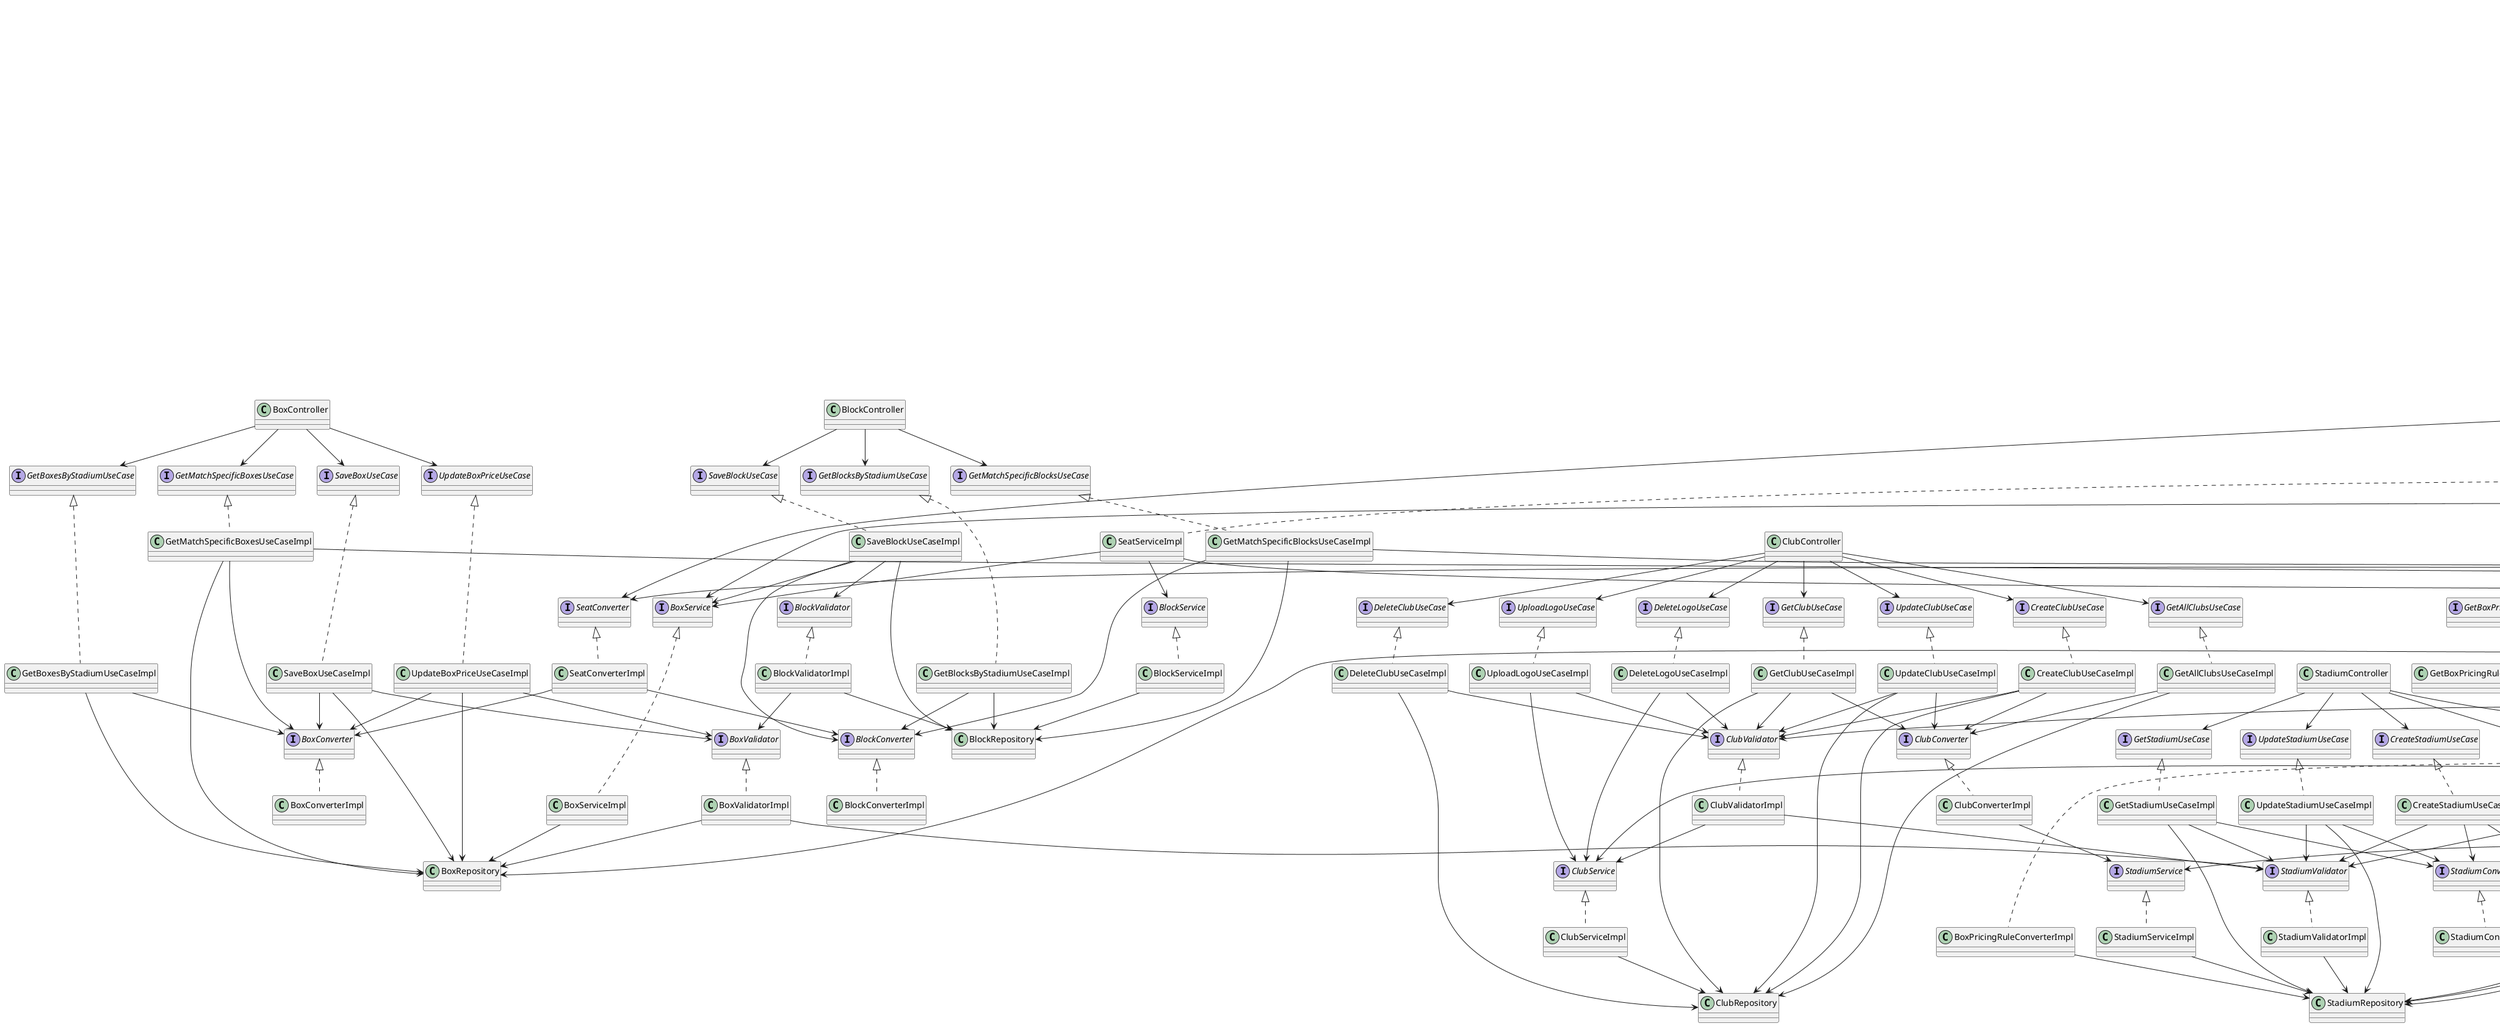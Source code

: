 @startuml
'https://plantuml.com/class-diagram

class DiagramGeneratorRunner

interface TicketValidationService

class SaveBoxUseCaseImpl

class UpdateClubUseCaseImpl

interface TicketCreationService

class CompetitionConverterImpl

class BlockConverterImpl

class Seat

class TicketDTO

class MatchServiceImpl

interface DeleteTicketUseCase

interface UpdateClubUseCase

interface DeleteStadiumUseCase

interface GetBoxPricingRuleUseCase

interface GetAllTicketsUserUseCase

interface CreateUserUseCase

class CreateUserUseCaseImpl

interface MatchService

class ClubController

interface ClubService

interface GetCompetitionUseCase

class RegisterUserUseCaseImpl

class BoxValidatorImpl

class ApplyPricingRulesUseCaseImpl

interface CompetitionConverter

interface CreateMatchUseCase

interface GetAllStadiumsUseCase

interface UserConverterI

interface MatchUpdateService

class StadiumServiceImpl

class ClubConverterImpl

class DeleteClubUseCaseImpl

class Role

class BoxController

class WebSocketController

class UpdateStadiumUseCaseImpl

interface StripeServiceI

class UserController

class UpdateBoxPricingRuleUseCaseImpl

class CreateMatchUseCaseImpl

class Block

class BoxPricingRuleValidatorImpl

class StadiumConverterImpl

interface GetTicketSalesStatisticsUseCase

interface DeleteUserUseCase

class AuthController

interface ApplyPricingRulesUseCase

interface UpdateMatchUseCase

class CompetitionValidatorImpl

interface ClubValidator

interface BlockService

interface CreateTicketUseCase

interface CreateClubUseCase

class MatchDTO

interface RegisterUserUseCase

class GetCompetitionUseCaseImpl

class DeleteUserUseCaseImpl

interface ClubConverter

class DeleteLogoUseCaseImpl

class Ticket

interface GetTicketUseCase

class UpdateTicketUseCaseImpl

interface CompetitionService

class TicketValidationServiceImpl

class BoxDTO

class TicketCreationServiceImpl

class GetMatchSpecificBlocksUseCaseImpl

class GetTicketSalesStatisticsUseCaseImpl

class GetAllStadiumsUseCaseImpl

interface GetSeatAvailabilityUseCase

class GetBlocksByStadiumUseCaseImpl

class BoxPricingRuleController

interface BoxPricingRuleValidator

class DeleteMatchUseCaseImpl

class TicketController

class BoxConverterImpl

class CompetitionControllerAdvice

class SeatConverterImpl

class TicketStatisticsController

class ClubServiceImpl

class CreateBoxPricingRuleUseCaseImpl

class CreateTicketUseCaseImpl

class GetBoxesByStadiumUseCaseImpl

class Club

class ClubValidatorImpl

class GetClubUseCaseImpl

class LoginUseCaseImpl

class UpdateBoxPriceUseCaseImpl

class SeatSelectionMessage

class UpdateMatchSpecificPriceUseCaseImpl

interface BoxService

class GetAllMatchesUseCaseImpl

interface CreateStadiumUseCase

interface StadiumValidator

class GetMatchUseCaseImpl

interface SeatConverter

class GetAllClubsUseCaseImpl

interface BlockConverter

interface BoxPricingRuleConverter

class CreateClubUseCaseImpl

class UpdateMatchUseCaseImpl

class BlockDTO

interface UpdateStadiumUseCase

interface LoginUseCase

interface GetAllUsersUseCase

interface CreateCompetitionUseCase

class BoxPricingRule

interface GetMatchSpecificBoxesUseCase

class DeleteBoxPricingRuleUseCaseImpl

class UserValidatorImpl

interface MatchValidator

class UserServiceImpl

interface GetMatchSpecificBlocksUseCase

interface GetBoxesByStadiumUseCase

class EmailService

interface GetClubUseCase

interface UpdateMatchSpecificPriceUseCase

class CompetitionController

class Match

class CompetitionServiceImpl

interface UpdateCompetitionUseCase

class SelectedSeatDTO

class UploadLogoUseCaseImpl

interface GetMatchUseCase

interface UpdateUserUseCase

class MatchUpdateServiceImpl

class DeleteTicketUseCaseImpl

class GetStadiumUseCaseImpl

class StadiumValidatorImpl

class GetBoxPricingRuleUseCaseImpl

class GetAllCompetitionsUseCaseImpl

class BlockServiceImpl

interface DeleteMatchUseCase

interface GetStadiumUseCase

class GetMatchSpecificBoxesUseCaseImpl

class CreateCompetitionUseCaseImpl

class GetAllTicketsUserUseCaseImpl

class GetSeatAvailabilityUseCaseImpl

interface StadiumConverter

class UserDTO

class MatchValidatorImpl

class SeatServiceImpl

interface BoxConverter

class UpdateCompetitionUseCaseImpl

class SeatDTO

class DeleteCompetitionUseCaseImpl

interface DeleteCompetitionUseCase

interface SaveBlockUseCase

interface GetBlocksByStadiumUseCase

class CreateStadiumUseCaseImpl

class UserConverter

class MockEmailService

class StripeService

class TicketMapperImpl

interface UpdateBoxPriceUseCase

class MatchController

interface DeleteClubUseCase

class GetAllUsersUseCaseImpl

class BlockController

interface BoxValidator

class GetUserUseCaseImpl

interface StadiumService

class StadiumController

interface UpdateBoxPricingRuleUseCase

class SaveBlockUseCaseImpl

interface DeleteLogoUseCase

interface TicketMapper

class PaymentController

interface UploadLogoUseCase

class GetBoxPricingRulesForStadiumUseCaseImpl

interface CreateBoxPricingRuleUseCase

class TicketSalesStatistics

interface BlockValidator

interface GetAllClubsUseCase

class MatchConverterImpl

class DeleteStadiumUseCaseImpl

class BoxServiceImpl

interface SelectedSeatsService

interface MatchConverter

interface GetAllMatchesUseCase

interface GetUserUseCase

class SelectedSeatsServiceImpl

interface SeatService

class Competition

interface UpdateTicketUseCase

interface EmailServiceI

interface UserValidator

interface GetAllCompetitionsUseCase

class MockStripeService

interface SaveBoxUseCase

class GetTicketUseCaseImpl

class UpdateUserUseCaseImpl

interface CompetitionValidator

class User

interface UserService

interface GetBoxPricingRulesForStadiumUseCase

class Box

interface DeleteBoxPricingRuleUseCase

class BlockValidatorImpl

class BoxPricingRuleConverterImpl

class Stadium

class ClassDiagramGenerator

CommandLineRunner <|.. DiagramGeneratorRunner
SaveBoxUseCase <|.. SaveBoxUseCaseImpl
SaveBoxUseCaseImpl --> BoxRepository
SaveBoxUseCaseImpl --> BoxConverter
SaveBoxUseCaseImpl --> BoxValidator
UpdateClubUseCase <|.. UpdateClubUseCaseImpl
UpdateClubUseCaseImpl --> ClubRepository
UpdateClubUseCaseImpl --> ClubConverter
UpdateClubUseCaseImpl --> ClubValidator
CompetitionConverter <|.. CompetitionConverterImpl
BlockConverter <|.. BlockConverterImpl
TicketDTO --> UserDTO
TicketDTO --> MatchDTO
MatchService <|.. MatchServiceImpl
MatchServiceImpl --> MatchRepository
CreateUserUseCase <|.. CreateUserUseCaseImpl
CreateUserUseCaseImpl --> UserService
CreateUserUseCaseImpl --> UserValidator
CreateUserUseCaseImpl --> UserConverter
ClubController --> CreateClubUseCase
ClubController --> GetAllClubsUseCase
ClubController --> GetClubUseCase
ClubController --> UpdateClubUseCase
ClubController --> DeleteClubUseCase
ClubController --> UploadLogoUseCase
ClubController --> DeleteLogoUseCase
RegisterUserUseCase <|.. RegisterUserUseCaseImpl
RegisterUserUseCaseImpl --> UserService
RegisterUserUseCaseImpl --> UserValidator
RegisterUserUseCaseImpl --> UserConverter
BoxValidator <|.. BoxValidatorImpl
BoxValidatorImpl --> BoxRepository
BoxValidatorImpl --> StadiumValidator
ApplyPricingRulesUseCase <|.. ApplyPricingRulesUseCaseImpl
ApplyPricingRulesUseCaseImpl --> BoxPricingRuleRepository
ApplyPricingRulesUseCaseImpl --> UpdateMatchSpecificPriceUseCase
ApplyPricingRulesUseCaseImpl --> MatchService
ApplyPricingRulesUseCaseImpl --> BoxService
StadiumService <|.. StadiumServiceImpl
StadiumServiceImpl --> StadiumRepository
ClubConverter <|.. ClubConverterImpl
ClubConverterImpl --> StadiumService
DeleteClubUseCase <|.. DeleteClubUseCaseImpl
DeleteClubUseCaseImpl --> ClubRepository
DeleteClubUseCaseImpl --> ClubValidator
Enum <|-- Role
Role --> Role
Role --> Role
BoxController --> GetBoxesByStadiumUseCase
BoxController --> SaveBoxUseCase
BoxController --> UpdateBoxPriceUseCase
BoxController --> GetMatchSpecificBoxesUseCase
WebSocketController --> SelectedSeatsService
UpdateStadiumUseCase <|.. UpdateStadiumUseCaseImpl
UpdateStadiumUseCaseImpl --> StadiumRepository
UpdateStadiumUseCaseImpl --> StadiumValidator
UpdateStadiumUseCaseImpl --> StadiumConverter
UserController --> GetUserUseCase
UserController --> GetAllUsersUseCase
UserController --> DeleteUserUseCase
UserController --> CreateUserUseCase
UserController --> UpdateUserUseCase
UserController --> RegisterUserUseCase
UpdateBoxPricingRuleUseCase <|.. UpdateBoxPricingRuleUseCaseImpl
UpdateBoxPricingRuleUseCaseImpl --> BoxPricingRuleRepository
UpdateBoxPricingRuleUseCaseImpl --> BoxPricingRuleConverter
UpdateBoxPricingRuleUseCaseImpl --> BoxPricingRuleValidator
CreateMatchUseCase <|.. CreateMatchUseCaseImpl
CreateMatchUseCaseImpl --> MatchRepository
CreateMatchUseCaseImpl --> SeatRepository
CreateMatchUseCaseImpl --> MatchValidator
CreateMatchUseCaseImpl --> MatchConverter
BoxPricingRuleValidator <|.. BoxPricingRuleValidatorImpl
BoxPricingRuleValidatorImpl --> BoxPricingRuleRepository
BoxPricingRuleValidatorImpl --> StadiumService
StadiumConverter <|.. StadiumConverterImpl
AuthController --> LoginUseCase
AuthController --> JwtUtils
CompetitionValidator <|.. CompetitionValidatorImpl
CompetitionValidatorImpl --> CompetitionRepository
MatchDTO --> ClubEntity
MatchDTO --> ClubEntity
MatchDTO --> CompetitionEntity
GetCompetitionUseCase <|.. GetCompetitionUseCaseImpl
GetCompetitionUseCaseImpl --> CompetitionRepository
GetCompetitionUseCaseImpl --> CompetitionConverter
GetCompetitionUseCaseImpl --> CompetitionValidator
DeleteUserUseCase <|.. DeleteUserUseCaseImpl
DeleteUserUseCaseImpl --> UserRepository
DeleteLogoUseCase <|.. DeleteLogoUseCaseImpl
DeleteLogoUseCaseImpl --> ClubService
DeleteLogoUseCaseImpl --> ClubValidator
Ticket --> UserEntity
Ticket --> MatchEntity
UpdateTicketUseCase <|.. UpdateTicketUseCaseImpl
UpdateTicketUseCaseImpl --> TicketRepository
UpdateTicketUseCaseImpl --> TicketValidationService
UpdateTicketUseCaseImpl --> TicketMapper
UpdateTicketUseCaseImpl --> MatchUpdateService
TicketValidationService <|.. TicketValidationServiceImpl
TicketValidationServiceImpl --> UserValidator
TicketValidationServiceImpl --> MatchValidator
TicketValidationServiceImpl --> TicketRepository
TicketValidationServiceImpl --> MatchService
TicketCreationService <|.. TicketCreationServiceImpl
TicketCreationServiceImpl --> UserService
TicketCreationServiceImpl --> MatchService
TicketCreationServiceImpl --> TicketRepository
TicketCreationServiceImpl --> TicketMapper
GetMatchSpecificBlocksUseCase <|.. GetMatchSpecificBlocksUseCaseImpl
GetMatchSpecificBlocksUseCaseImpl --> BlockRepository
GetMatchSpecificBlocksUseCaseImpl --> BlockConverter
GetMatchSpecificBlocksUseCaseImpl --> MatchService
GetTicketSalesStatisticsUseCase <|.. GetTicketSalesStatisticsUseCaseImpl
GetTicketSalesStatisticsUseCaseImpl --> TicketRepository
GetAllStadiumsUseCase <|.. GetAllStadiumsUseCaseImpl
GetAllStadiumsUseCaseImpl --> StadiumRepository
GetAllStadiumsUseCaseImpl --> StadiumConverter
GetBlocksByStadiumUseCase <|.. GetBlocksByStadiumUseCaseImpl
GetBlocksByStadiumUseCaseImpl --> BlockRepository
GetBlocksByStadiumUseCaseImpl --> BlockConverter
BoxPricingRuleController --> CreateBoxPricingRuleUseCase
BoxPricingRuleController --> GetBoxPricingRulesForStadiumUseCase
BoxPricingRuleController --> DeleteBoxPricingRuleUseCase
BoxPricingRuleController --> GetBoxPricingRuleUseCase
BoxPricingRuleController --> UpdateBoxPricingRuleUseCase
DeleteMatchUseCase <|.. DeleteMatchUseCaseImpl
DeleteMatchUseCaseImpl --> MatchRepository
DeleteMatchUseCaseImpl --> MatchValidator
TicketController --> CreateTicketUseCase
TicketController --> GetTicketUseCase
TicketController --> UpdateTicketUseCase
TicketController --> DeleteTicketUseCase
TicketController --> GetAllTicketsUserUseCase
BoxConverter <|.. BoxConverterImpl
SeatConverter <|.. SeatConverterImpl
SeatConverterImpl --> BlockConverter
SeatConverterImpl --> BoxConverter
TicketStatisticsController --> GetTicketSalesStatisticsUseCase
ClubService <|.. ClubServiceImpl
ClubServiceImpl --> ClubRepository
CreateBoxPricingRuleUseCase <|.. CreateBoxPricingRuleUseCaseImpl
CreateBoxPricingRuleUseCaseImpl --> BoxPricingRuleRepository
CreateBoxPricingRuleUseCaseImpl --> BoxPricingRuleConverter
CreateBoxPricingRuleUseCaseImpl --> BoxPricingRuleValidator
CreateTicketUseCase <|.. CreateTicketUseCaseImpl
CreateTicketUseCaseImpl --> TicketValidationService
CreateTicketUseCaseImpl --> TicketCreationService
CreateTicketUseCaseImpl --> MatchUpdateService
CreateTicketUseCaseImpl --> ApplyPricingRulesUseCase
CreateTicketUseCaseImpl --> TicketMapper
CreateTicketUseCaseImpl --> MatchRepository
GetBoxesByStadiumUseCase <|.. GetBoxesByStadiumUseCaseImpl
GetBoxesByStadiumUseCaseImpl --> BoxRepository
GetBoxesByStadiumUseCaseImpl --> BoxConverter
Club --> StadiumEntity
ClubValidator <|.. ClubValidatorImpl
ClubValidatorImpl --> ClubService
ClubValidatorImpl --> StadiumValidator
GetClubUseCase <|.. GetClubUseCaseImpl
GetClubUseCaseImpl --> ClubRepository
GetClubUseCaseImpl --> ClubConverter
GetClubUseCaseImpl --> ClubValidator
LoginUseCase <|.. LoginUseCaseImpl
LoginUseCaseImpl --> UserRepository
UpdateBoxPriceUseCase <|.. UpdateBoxPriceUseCaseImpl
UpdateBoxPriceUseCaseImpl --> BoxRepository
UpdateBoxPriceUseCaseImpl --> BoxConverter
UpdateBoxPriceUseCaseImpl --> BoxValidator
UpdateMatchSpecificPriceUseCase <|.. UpdateMatchSpecificPriceUseCaseImpl
UpdateMatchSpecificPriceUseCaseImpl --> MatchRepository
UpdateMatchSpecificPriceUseCaseImpl --> MatchService
UpdateMatchSpecificPriceUseCaseImpl --> BoxRepository
UpdateMatchSpecificPriceUseCaseImpl --> SeatRepository
GetAllMatchesUseCase <|.. GetAllMatchesUseCaseImpl
GetAllMatchesUseCaseImpl --> MatchRepository
GetAllMatchesUseCaseImpl --> MatchConverter
GetMatchUseCase <|.. GetMatchUseCaseImpl
GetMatchUseCaseImpl --> MatchRepository
GetMatchUseCaseImpl --> MatchValidator
GetMatchUseCaseImpl --> MatchConverter
GetAllClubsUseCase <|.. GetAllClubsUseCaseImpl
GetAllClubsUseCaseImpl --> ClubRepository
GetAllClubsUseCaseImpl --> ClubConverter
CreateClubUseCase <|.. CreateClubUseCaseImpl
CreateClubUseCaseImpl --> ClubRepository
CreateClubUseCaseImpl --> ClubConverter
CreateClubUseCaseImpl --> ClubValidator
UpdateMatchUseCase <|.. UpdateMatchUseCaseImpl
UpdateMatchUseCaseImpl --> MatchRepository
UpdateMatchUseCaseImpl --> MatchValidator
UpdateMatchUseCaseImpl --> MatchConverter
DeleteBoxPricingRuleUseCase <|.. DeleteBoxPricingRuleUseCaseImpl
DeleteBoxPricingRuleUseCaseImpl --> BoxPricingRuleRepository
DeleteBoxPricingRuleUseCaseImpl --> BoxPricingRuleValidator
UserValidator <|.. UserValidatorImpl
UserValidatorImpl --> UserRepository
UserService <|.. UserServiceImpl
UserServiceImpl --> UserRepository
EmailServiceI <|.. EmailService
CompetitionController --> CreateCompetitionUseCase
CompetitionController --> GetAllCompetitionsUseCase
CompetitionController --> GetCompetitionUseCase
CompetitionController --> UpdateCompetitionUseCase
CompetitionController --> DeleteCompetitionUseCase
Match --> ClubEntity
Match --> ClubEntity
Match --> CompetitionEntity
CompetitionService <|.. CompetitionServiceImpl
CompetitionServiceImpl --> CompetitionRepository
UploadLogoUseCase <|.. UploadLogoUseCaseImpl
UploadLogoUseCaseImpl --> ClubService
UploadLogoUseCaseImpl --> ClubValidator
MatchUpdateService <|.. MatchUpdateServiceImpl
MatchUpdateServiceImpl --> MatchRepository
MatchUpdateServiceImpl --> SeatService
DeleteTicketUseCase <|.. DeleteTicketUseCaseImpl
DeleteTicketUseCaseImpl --> TicketRepository
DeleteTicketUseCaseImpl --> TicketValidationService
GetStadiumUseCase <|.. GetStadiumUseCaseImpl
GetStadiumUseCaseImpl --> StadiumRepository
GetStadiumUseCaseImpl --> StadiumValidator
GetStadiumUseCaseImpl --> StadiumConverter
StadiumValidator <|.. StadiumValidatorImpl
StadiumValidatorImpl --> StadiumRepository
GetBoxPricingRuleUseCase <|.. GetBoxPricingRuleUseCaseImpl
GetBoxPricingRuleUseCaseImpl --> BoxPricingRuleRepository
GetBoxPricingRuleUseCaseImpl --> BoxPricingRuleConverter
GetBoxPricingRuleUseCaseImpl --> BoxPricingRuleValidator
GetAllCompetitionsUseCase <|.. GetAllCompetitionsUseCaseImpl
GetAllCompetitionsUseCaseImpl --> CompetitionRepository
GetAllCompetitionsUseCaseImpl --> CompetitionConverter
BlockService <|.. BlockServiceImpl
BlockServiceImpl --> BlockRepository
GetMatchSpecificBoxesUseCase <|.. GetMatchSpecificBoxesUseCaseImpl
GetMatchSpecificBoxesUseCaseImpl --> BoxRepository
GetMatchSpecificBoxesUseCaseImpl --> BoxConverter
GetMatchSpecificBoxesUseCaseImpl --> MatchService
CreateCompetitionUseCase <|.. CreateCompetitionUseCaseImpl
CreateCompetitionUseCaseImpl --> CompetitionRepository
CreateCompetitionUseCaseImpl --> CompetitionConverter
CreateCompetitionUseCaseImpl --> CompetitionValidator
GetAllTicketsUserUseCase <|.. GetAllTicketsUserUseCaseImpl
GetAllTicketsUserUseCaseImpl --> TicketRepository
GetAllTicketsUserUseCaseImpl --> UserValidator
GetAllTicketsUserUseCaseImpl --> TicketMapper
GetSeatAvailabilityUseCase <|.. GetSeatAvailabilityUseCaseImpl
GetSeatAvailabilityUseCaseImpl --> MatchService
GetSeatAvailabilityUseCaseImpl --> SeatService
GetSeatAvailabilityUseCaseImpl --> SeatConverter
MatchValidator <|.. MatchValidatorImpl
MatchValidatorImpl --> MatchRepository
MatchValidatorImpl --> ClubValidator
MatchValidatorImpl --> CompetitionValidator
SeatService <|.. SeatServiceImpl
SeatServiceImpl --> SeatRepository
SeatServiceImpl --> BoxService
SeatServiceImpl --> BlockService
UpdateCompetitionUseCase <|.. UpdateCompetitionUseCaseImpl
UpdateCompetitionUseCaseImpl --> CompetitionRepository
UpdateCompetitionUseCaseImpl --> CompetitionConverter
UpdateCompetitionUseCaseImpl --> CompetitionValidator
SeatDTO --> BlockDTO
SeatDTO --> BoxDTO
DeleteCompetitionUseCase <|.. DeleteCompetitionUseCaseImpl
DeleteCompetitionUseCaseImpl --> CompetitionRepository
DeleteCompetitionUseCaseImpl --> CompetitionValidator
CreateStadiumUseCase <|.. CreateStadiumUseCaseImpl
CreateStadiumUseCaseImpl --> StadiumRepository
CreateStadiumUseCaseImpl --> StadiumValidator
CreateStadiumUseCaseImpl --> StadiumConverter
UserConverterI <|.. UserConverter
EmailServiceI <|.. MockEmailService
StripeServiceI <|.. StripeService
StripeService --> CreateTicketUseCase
StripeService --> MatchRepository
StripeService --> UserRepository
StripeService --> EmailServiceI
TicketMapper <|.. TicketMapperImpl
TicketMapperImpl --> UserValidator
TicketMapperImpl --> MatchValidator
TicketMapperImpl --> UserService
TicketMapperImpl --> MatchService
TicketMapperImpl --> SeatRepository
TicketMapperImpl --> UserConverterI
TicketMapperImpl --> MatchConverter
TicketMapperImpl --> SeatConverter
MatchController --> CreateMatchUseCase
MatchController --> GetAllMatchesUseCase
MatchController --> GetMatchUseCase
MatchController --> DeleteMatchUseCase
MatchController --> UpdateMatchUseCase
MatchController --> GetSeatAvailabilityUseCase
GetAllUsersUseCase <|.. GetAllUsersUseCaseImpl
GetAllUsersUseCaseImpl --> UserRepository
GetAllUsersUseCaseImpl --> UserConverter
BlockController --> SaveBlockUseCase
BlockController --> GetBlocksByStadiumUseCase
BlockController --> GetMatchSpecificBlocksUseCase
GetUserUseCase <|.. GetUserUseCaseImpl
GetUserUseCaseImpl --> UserRepository
GetUserUseCaseImpl --> UserConverter
StadiumController --> CreateStadiumUseCase
StadiumController --> GetAllStadiumsUseCase
StadiumController --> GetStadiumUseCase
StadiumController --> UpdateStadiumUseCase
StadiumController --> DeleteStadiumUseCase
SaveBlockUseCase <|.. SaveBlockUseCaseImpl
SaveBlockUseCaseImpl --> BlockRepository
SaveBlockUseCaseImpl --> BlockConverter
SaveBlockUseCaseImpl --> BlockValidator
SaveBlockUseCaseImpl --> BoxService
PaymentController --> StripeServiceI
GetBoxPricingRulesForStadiumUseCase <|.. GetBoxPricingRulesForStadiumUseCaseImpl
GetBoxPricingRulesForStadiumUseCaseImpl --> BoxPricingRuleRepository
GetBoxPricingRulesForStadiumUseCaseImpl --> BoxPricingRuleConverter
MatchConverter <|.. MatchConverterImpl
MatchConverterImpl --> ClubService
MatchConverterImpl --> CompetitionService
DeleteStadiumUseCase <|.. DeleteStadiumUseCaseImpl
DeleteStadiumUseCaseImpl --> StadiumRepository
DeleteStadiumUseCaseImpl --> StadiumValidator
BoxService <|.. BoxServiceImpl
BoxServiceImpl --> BoxRepository
SelectedSeatsService <|.. SelectedSeatsServiceImpl
StripeServiceI <|.. MockStripeService
GetTicketUseCase <|.. GetTicketUseCaseImpl
GetTicketUseCaseImpl --> TicketRepository
GetTicketUseCaseImpl --> TicketValidationService
GetTicketUseCaseImpl --> TicketMapper
UpdateUserUseCase <|.. UpdateUserUseCaseImpl
UpdateUserUseCaseImpl --> UserRepository
UpdateUserUseCaseImpl --> UserConverter
UpdateUserUseCaseImpl --> UserValidator
User --> Role
BlockValidator <|.. BlockValidatorImpl
BlockValidatorImpl --> BlockRepository
BlockValidatorImpl --> BoxValidator
BoxPricingRuleConverter <|.. BoxPricingRuleConverterImpl
BoxPricingRuleConverterImpl --> StadiumRepository

@enduml